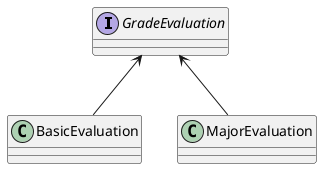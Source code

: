 @startuml
'https://plantuml.com/class-diagram

interface GradeEvaluation
class BasicEvaluation
class MajorEvaluation

GradeEvaluation <-- BasicEvaluation
GradeEvaluation <-- MajorEvaluation

@enduml